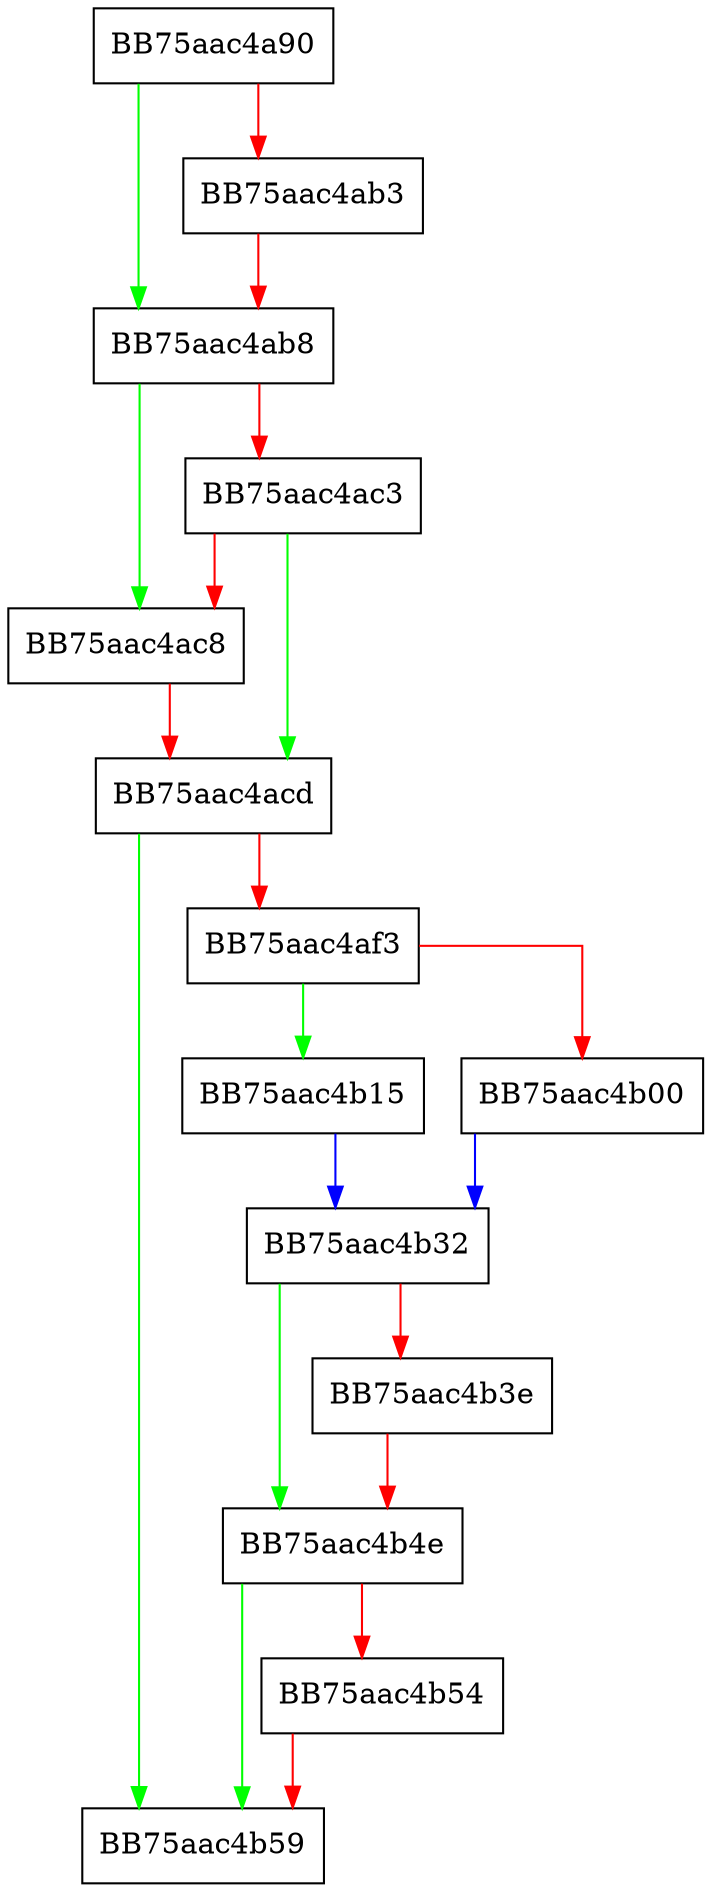 digraph getBit {
  node [shape="box"];
  graph [splines=ortho];
  BB75aac4a90 -> BB75aac4ab8 [color="green"];
  BB75aac4a90 -> BB75aac4ab3 [color="red"];
  BB75aac4ab3 -> BB75aac4ab8 [color="red"];
  BB75aac4ab8 -> BB75aac4ac8 [color="green"];
  BB75aac4ab8 -> BB75aac4ac3 [color="red"];
  BB75aac4ac3 -> BB75aac4acd [color="green"];
  BB75aac4ac3 -> BB75aac4ac8 [color="red"];
  BB75aac4ac8 -> BB75aac4acd [color="red"];
  BB75aac4acd -> BB75aac4b59 [color="green"];
  BB75aac4acd -> BB75aac4af3 [color="red"];
  BB75aac4af3 -> BB75aac4b15 [color="green"];
  BB75aac4af3 -> BB75aac4b00 [color="red"];
  BB75aac4b00 -> BB75aac4b32 [color="blue"];
  BB75aac4b15 -> BB75aac4b32 [color="blue"];
  BB75aac4b32 -> BB75aac4b4e [color="green"];
  BB75aac4b32 -> BB75aac4b3e [color="red"];
  BB75aac4b3e -> BB75aac4b4e [color="red"];
  BB75aac4b4e -> BB75aac4b59 [color="green"];
  BB75aac4b4e -> BB75aac4b54 [color="red"];
  BB75aac4b54 -> BB75aac4b59 [color="red"];
}